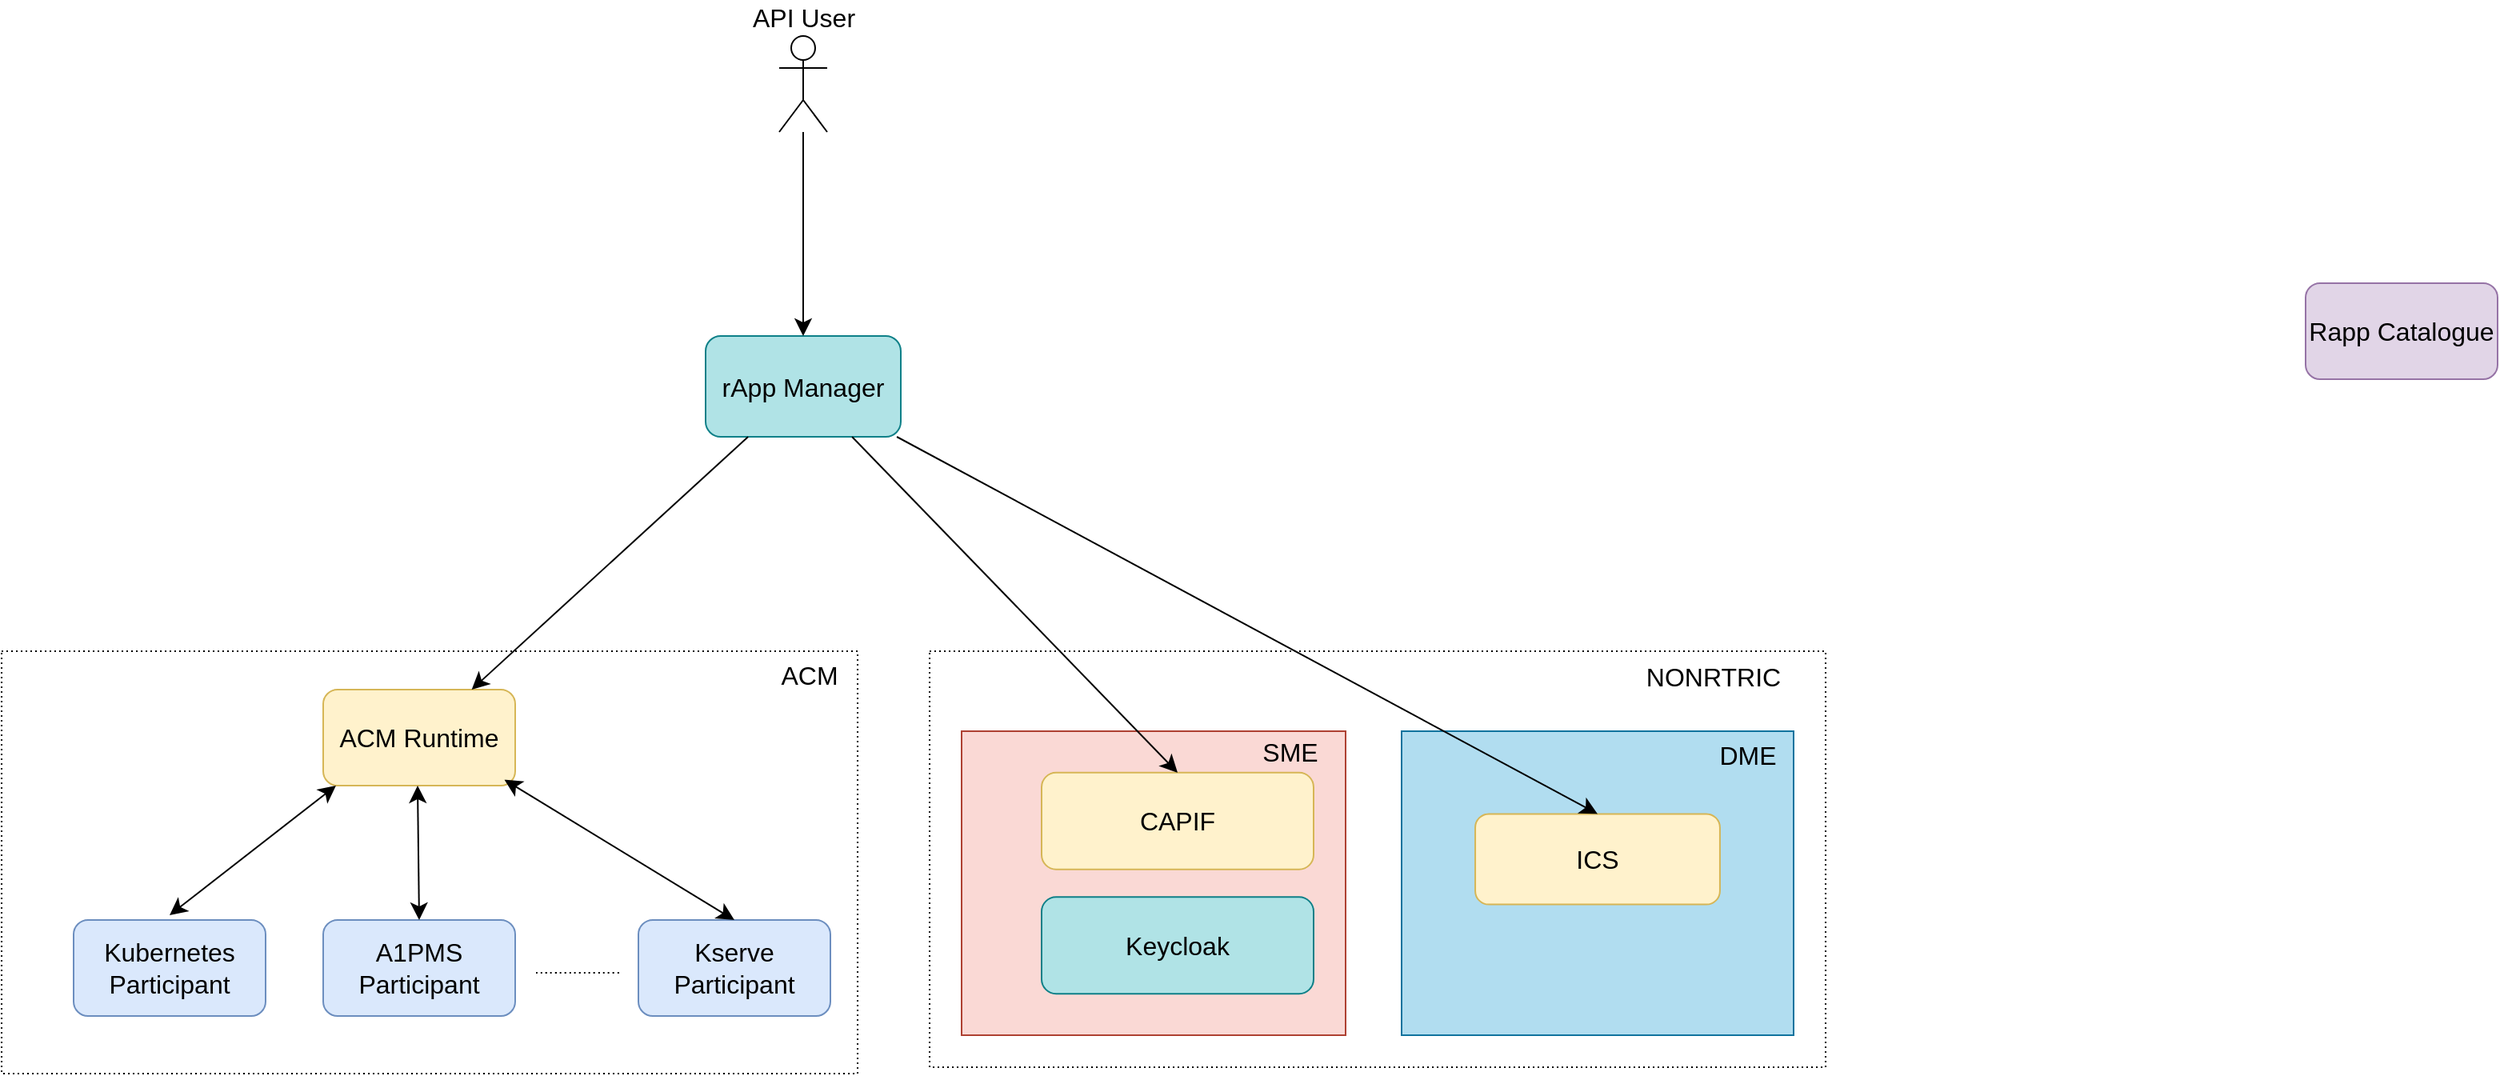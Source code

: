 <mxfile version="20.5.3" type="embed" pages="5"><diagram name="Architecture" id="17ScgUcGnw9kMPdYQ0jm"><mxGraphModel dx="1069" dy="1053" grid="1" gridSize="10" guides="1" tooltips="1" connect="1" arrows="1" fold="1" page="0" pageScale="1" pageWidth="827" pageHeight="1169" background="none" math="0" shadow="0"><root><mxCell id="0"/><mxCell id="1" parent="0"/><mxCell id="cXwkYd20uXq4Kvx39tCG-18" value="" style="rounded=0;whiteSpace=wrap;html=1;fontSize=16;dashed=1;dashPattern=1 2;" parent="1" vertex="1"><mxGeometry x="200" y="100" width="560" height="260" as="geometry"/></mxCell><mxCell id="IMkn7QF7C7UZfDmJMlh3-2" value="rApp Manager" style="rounded=1;whiteSpace=wrap;html=1;fontSize=16;fillColor=#b0e3e6;strokeColor=#0e8088;" parent="1" vertex="1"><mxGeometry x="60" y="-97" width="122" height="63" as="geometry"/></mxCell><mxCell id="KdB-_tFk0e3cPOdDlfYL-5" style="edgeStyle=none;curved=1;rounded=0;orthogonalLoop=1;jettySize=auto;html=1;entryX=0.5;entryY=0;entryDx=0;entryDy=0;fontSize=12;startSize=8;endSize=8;" parent="1" source="IMkn7QF7C7UZfDmJMlh3-6" target="IMkn7QF7C7UZfDmJMlh3-2" edge="1"><mxGeometry relative="1" as="geometry"/></mxCell><mxCell id="IMkn7QF7C7UZfDmJMlh3-6" value="API User" style="shape=umlActor;verticalLabelPosition=top;verticalAlign=bottom;html=1;outlineConnect=0;fontSize=16;labelPosition=center;align=center;" parent="1" vertex="1"><mxGeometry x="106" y="-284.5" width="30" height="60" as="geometry"/></mxCell><mxCell id="HdeRTKC2PSPPZ0eF_beT-1" value="Rapp Catalogue" style="rounded=1;whiteSpace=wrap;html=1;fontSize=16;fillColor=#e1d5e7;strokeColor=#9673a6;" parent="1" vertex="1"><mxGeometry x="1060" y="-130" width="120" height="60" as="geometry"/></mxCell><mxCell id="cXwkYd20uXq4Kvx39tCG-6" value="" style="group" parent="1" vertex="1" connectable="0"><mxGeometry x="-380" y="100" width="535" height="264" as="geometry"/></mxCell><mxCell id="IMkn7QF7C7UZfDmJMlh3-10" value="" style="rounded=0;whiteSpace=wrap;html=1;fontSize=16;shadow=0;glass=0;dashed=1;dashPattern=1 2;" parent="cXwkYd20uXq4Kvx39tCG-6" vertex="1"><mxGeometry width="535" height="264" as="geometry"/></mxCell><mxCell id="IMkn7QF7C7UZfDmJMlh3-1" value="ACM Runtime" style="rounded=1;whiteSpace=wrap;html=1;fontSize=16;fillColor=#fff2cc;strokeColor=#d6b656;" parent="cXwkYd20uXq4Kvx39tCG-6" vertex="1"><mxGeometry x="201" y="24" width="120" height="60" as="geometry"/></mxCell><mxCell id="IMkn7QF7C7UZfDmJMlh3-3" value="Kubernetes Participant" style="rounded=1;whiteSpace=wrap;html=1;fontSize=16;fillColor=#dae8fc;strokeColor=#6c8ebf;" parent="cXwkYd20uXq4Kvx39tCG-6" vertex="1"><mxGeometry x="45" y="168" width="120" height="60" as="geometry"/></mxCell><mxCell id="IMkn7QF7C7UZfDmJMlh3-4" value="A1PMS Participant" style="rounded=1;whiteSpace=wrap;html=1;fontSize=16;fillColor=#dae8fc;strokeColor=#6c8ebf;" parent="cXwkYd20uXq4Kvx39tCG-6" vertex="1"><mxGeometry x="201" y="168" width="120" height="60" as="geometry"/></mxCell><mxCell id="IMkn7QF7C7UZfDmJMlh3-5" value="Kserve Participant" style="rounded=1;whiteSpace=wrap;html=1;fontSize=16;fillColor=#dae8fc;strokeColor=#6c8ebf;" parent="cXwkYd20uXq4Kvx39tCG-6" vertex="1"><mxGeometry x="398" y="168" width="120" height="60" as="geometry"/></mxCell><mxCell id="IMkn7QF7C7UZfDmJMlh3-7" value="" style="endArrow=classic;startArrow=classic;html=1;rounded=0;fontSize=12;startSize=8;endSize=8;curved=1;" parent="cXwkYd20uXq4Kvx39tCG-6" edge="1"><mxGeometry width="50" height="50" relative="1" as="geometry"><mxPoint x="209" y="84" as="sourcePoint"/><mxPoint x="105" y="165" as="targetPoint"/></mxGeometry></mxCell><mxCell id="IMkn7QF7C7UZfDmJMlh3-8" value="" style="endArrow=classic;startArrow=classic;html=1;rounded=0;fontSize=12;startSize=8;endSize=8;curved=1;entryX=0.5;entryY=0;entryDx=0;entryDy=0;" parent="cXwkYd20uXq4Kvx39tCG-6" target="IMkn7QF7C7UZfDmJMlh3-4" edge="1"><mxGeometry width="50" height="50" relative="1" as="geometry"><mxPoint x="260" y="84" as="sourcePoint"/><mxPoint x="156" y="165" as="targetPoint"/></mxGeometry></mxCell><mxCell id="IMkn7QF7C7UZfDmJMlh3-9" value="" style="endArrow=classic;startArrow=classic;html=1;rounded=0;fontSize=12;startSize=8;endSize=8;curved=1;entryX=0.944;entryY=0.939;entryDx=0;entryDy=0;entryPerimeter=0;exitX=0.5;exitY=0;exitDx=0;exitDy=0;" parent="cXwkYd20uXq4Kvx39tCG-6" source="IMkn7QF7C7UZfDmJMlh3-5" target="IMkn7QF7C7UZfDmJMlh3-1" edge="1"><mxGeometry width="50" height="50" relative="1" as="geometry"><mxPoint x="628" y="46" as="sourcePoint"/><mxPoint x="524" y="127" as="targetPoint"/></mxGeometry></mxCell><mxCell id="IMkn7QF7C7UZfDmJMlh3-11" value="ACM" style="text;html=1;strokeColor=none;fillColor=none;align=center;verticalAlign=middle;whiteSpace=wrap;rounded=0;fontSize=16;" parent="cXwkYd20uXq4Kvx39tCG-6" vertex="1"><mxGeometry x="475" width="60" height="30" as="geometry"/></mxCell><mxCell id="IMkn7QF7C7UZfDmJMlh3-13" value="" style="endArrow=none;dashed=1;html=1;rounded=0;fontSize=12;startSize=8;endSize=8;curved=1;dashPattern=1 2;" parent="cXwkYd20uXq4Kvx39tCG-6" edge="1"><mxGeometry width="50" height="50" relative="1" as="geometry"><mxPoint x="334" y="201" as="sourcePoint"/><mxPoint x="386" y="201" as="targetPoint"/></mxGeometry></mxCell><mxCell id="IMkn7QF7C7UZfDmJMlh3-17" style="edgeStyle=none;curved=1;rounded=0;orthogonalLoop=1;jettySize=auto;html=1;fontSize=12;startSize=8;endSize=8;" parent="1" source="IMkn7QF7C7UZfDmJMlh3-2" target="IMkn7QF7C7UZfDmJMlh3-1" edge="1"><mxGeometry relative="1" as="geometry"/></mxCell><mxCell id="cXwkYd20uXq4Kvx39tCG-10" value="NONRTRIC" style="text;html=1;strokeColor=none;fillColor=none;align=center;verticalAlign=middle;whiteSpace=wrap;rounded=0;fontSize=16;" parent="1" vertex="1"><mxGeometry x="660" y="110" width="60" height="12.188" as="geometry"/></mxCell><mxCell id="cXwkYd20uXq4Kvx39tCG-20" value="" style="group;fillColor=#fff2cc;strokeColor=#d6b656;" parent="1" vertex="1" connectable="0"><mxGeometry x="500" y="150" width="240" height="190" as="geometry"/></mxCell><mxCell id="cXwkYd20uXq4Kvx39tCG-2" value="" style="rounded=0;whiteSpace=wrap;html=1;fontSize=16;shadow=0;glass=0;fillColor=#b1ddf0;strokeColor=#10739e;" parent="cXwkYd20uXq4Kvx39tCG-20" vertex="1"><mxGeometry x="-5" width="245" height="190" as="geometry"/></mxCell><mxCell id="cXwkYd20uXq4Kvx39tCG-4" value="ICS" style="rounded=1;whiteSpace=wrap;html=1;fontSize=16;fillColor=#fff2cc;strokeColor=#d6b656;" parent="cXwkYd20uXq4Kvx39tCG-20" vertex="1"><mxGeometry x="41.03" y="51.7" width="152.93" height="56.61" as="geometry"/></mxCell><mxCell id="cXwkYd20uXq4Kvx39tCG-5" style="edgeStyle=none;curved=1;rounded=0;orthogonalLoop=1;jettySize=auto;html=1;exitX=0.5;exitY=1;exitDx=0;exitDy=0;fontSize=12;startSize=8;endSize=8;" parent="cXwkYd20uXq4Kvx39tCG-20" source="cXwkYd20uXq4Kvx39tCG-2" target="cXwkYd20uXq4Kvx39tCG-2" edge="1"><mxGeometry relative="1" as="geometry"/></mxCell><mxCell id="IMkn7QF7C7UZfDmJMlh3-26" value="DME" style="text;html=1;strokeColor=none;fillColor=none;align=center;verticalAlign=middle;whiteSpace=wrap;rounded=0;fontSize=16;" parent="cXwkYd20uXq4Kvx39tCG-20" vertex="1"><mxGeometry x="189.996" y="10.0" width="42.934" height="10.174" as="geometry"/></mxCell><mxCell id="cXwkYd20uXq4Kvx39tCG-8" style="edgeStyle=none;curved=1;rounded=0;orthogonalLoop=1;jettySize=auto;html=1;entryX=0.5;entryY=0;entryDx=0;entryDy=0;fontSize=12;startSize=8;endSize=8;" parent="1" source="IMkn7QF7C7UZfDmJMlh3-2" target="cXwkYd20uXq4Kvx39tCG-4" edge="1"><mxGeometry relative="1" as="geometry"/></mxCell><mxCell id="KdB-_tFk0e3cPOdDlfYL-3" value="" style="rounded=0;whiteSpace=wrap;html=1;fontSize=16;shadow=0;glass=0;fillColor=#fad9d5;strokeColor=#ae4132;container=0;" parent="1" vertex="1"><mxGeometry x="220" y="150" width="240" height="190" as="geometry"/></mxCell><mxCell id="IMkn7QF7C7UZfDmJMlh3-22" value="CAPIF" style="rounded=1;whiteSpace=wrap;html=1;fontSize=16;fillColor=#fff2cc;strokeColor=#d6b656;" parent="1" vertex="1"><mxGeometry x="270" y="175.909" width="170" height="60.455" as="geometry"/></mxCell><mxCell id="IMkn7QF7C7UZfDmJMlh3-25" value="SME" style="text;html=1;strokeColor=none;fillColor=none;align=center;verticalAlign=middle;whiteSpace=wrap;rounded=0;fontSize=16;" parent="1" vertex="1"><mxGeometry x="402.464" y="158.023" width="47.143" height="9.774" as="geometry"/></mxCell><mxCell id="cXwkYd20uXq4Kvx39tCG-22" value="Keycloak" style="rounded=1;whiteSpace=wrap;html=1;fontSize=16;fillColor=#b0e3e6;strokeColor=#0e8088;" parent="1" vertex="1"><mxGeometry x="270" y="253.636" width="170" height="60.455" as="geometry"/></mxCell><mxCell id="cXwkYd20uXq4Kvx39tCG-7" value="" style="edgeStyle=none;curved=1;rounded=0;orthogonalLoop=1;jettySize=auto;html=1;entryX=0.5;entryY=0;entryDx=0;entryDy=0;fontSize=12;startSize=8;endSize=8;" parent="1" source="IMkn7QF7C7UZfDmJMlh3-2" target="IMkn7QF7C7UZfDmJMlh3-22" edge="1"><mxGeometry relative="1" as="geometry"/></mxCell></root></mxGraphModel></diagram><diagram id="5WbYrmaVoOUk7OSHm8GO" name="rApp-States">&#xa;    <mxGraphModel dx="1034" dy="486" grid="0" gridSize="10" guides="1" tooltips="1" connect="1" arrows="1" fold="1" page="0" pageScale="1" pageWidth="827" pageHeight="1169" math="0" shadow="0">&#xa;      <root>&#xa;        <mxCell id="0"/>&#xa;        <mxCell id="1" parent="0"/>&#xa;        <mxCell id="OlEAaxTOH4qE6BNT9p8g-16" style="edgeStyle=none;curved=1;rounded=0;orthogonalLoop=1;jettySize=auto;html=1;fontSize=12;startSize=8;endSize=8;" parent="1" source="kaBHNdDOut0HFUkxyrMo-2" target="OlEAaxTOH4qE6BNT9p8g-2" edge="1">&#xa;          <mxGeometry relative="1" as="geometry"/>&#xa;        </mxCell>&#xa;        <mxCell id="kaBHNdDOut0HFUkxyrMo-2" value="PRIMING" style="rounded=1;whiteSpace=wrap;html=1;fontSize=16;fillColor=#fff2cc;strokeColor=#d6b656;" parent="1" vertex="1">&#xa;          <mxGeometry x="734" y="763" width="120" height="60" as="geometry"/>&#xa;        </mxCell>&#xa;        <mxCell id="SM-95HUsG2i_VOHMoe33-1" style="edgeStyle=none;curved=1;rounded=0;orthogonalLoop=1;jettySize=auto;html=1;entryX=1;entryY=0.5;entryDx=0;entryDy=0;fontSize=12;startSize=8;endSize=8;" parent="1" source="kaBHNdDOut0HFUkxyrMo-3" target="OlEAaxTOH4qE6BNT9p8g-1" edge="1">&#xa;          <mxGeometry relative="1" as="geometry">&#xa;            <Array as="points">&#xa;              <mxPoint x="1153" y="850"/>&#xa;            </Array>&#xa;          </mxGeometry>&#xa;        </mxCell>&#xa;        <mxCell id="kaBHNdDOut0HFUkxyrMo-3" value="DEPRIMING" style="rounded=1;whiteSpace=wrap;html=1;fontSize=16;fillColor=#fff2cc;strokeColor=#d6b656;" parent="1" vertex="1">&#xa;          <mxGeometry x="734" y="985" width="120" height="60" as="geometry"/>&#xa;        </mxCell>&#xa;        <mxCell id="OlEAaxTOH4qE6BNT9p8g-15" style="edgeStyle=none;curved=1;rounded=0;orthogonalLoop=1;jettySize=auto;html=1;fontSize=12;startSize=8;endSize=8;" parent="1" source="OlEAaxTOH4qE6BNT9p8g-1" target="kaBHNdDOut0HFUkxyrMo-2" edge="1">&#xa;          <mxGeometry relative="1" as="geometry"/>&#xa;        </mxCell>&#xa;        <mxCell id="OlEAaxTOH4qE6BNT9p8g-1" value="COMMISSIONED" style="rounded=1;whiteSpace=wrap;html=1;fontSize=16;fillColor=#60a917;strokeColor=#2D7600;fontColor=#ffffff;" parent="1" vertex="1">&#xa;          <mxGeometry x="726" y="659" width="136" height="60" as="geometry"/>&#xa;        </mxCell>&#xa;        <mxCell id="OlEAaxTOH4qE6BNT9p8g-17" style="edgeStyle=none;curved=1;rounded=0;orthogonalLoop=1;jettySize=auto;html=1;entryX=0.5;entryY=0;entryDx=0;entryDy=0;fontSize=12;startSize=8;endSize=8;" parent="1" source="OlEAaxTOH4qE6BNT9p8g-2" target="kaBHNdDOut0HFUkxyrMo-3" edge="1">&#xa;          <mxGeometry relative="1" as="geometry"/>&#xa;        </mxCell>&#xa;        <mxCell id="OlEAaxTOH4qE6BNT9p8g-2" value="PRIMED" style="rounded=1;whiteSpace=wrap;html=1;fontSize=16;fillColor=#60a917;strokeColor=#2D7600;fontColor=#ffffff;" parent="1" vertex="1">&#xa;          <mxGeometry x="734" y="874" width="120" height="60" as="geometry"/>&#xa;        </mxCell>&#xa;      </root>&#xa;    </mxGraphModel>&#xa;  </diagram><diagram name="rApp Instance States" id="4tHQkv6kBpBhb85iWkPI">&#xa;    <mxGraphModel dx="1034" dy="486" grid="0" gridSize="10" guides="1" tooltips="1" connect="1" arrows="1" fold="1" page="0" pageScale="1" pageWidth="827" pageHeight="1169" math="0" shadow="0">&#xa;      <root>&#xa;        <mxCell id="TQWpiqcAljcXlIxfPDRo-0"/>&#xa;        <mxCell id="TQWpiqcAljcXlIxfPDRo-1" parent="TQWpiqcAljcXlIxfPDRo-0"/>&#xa;        <mxCell id="TQWpiqcAljcXlIxfPDRo-4" style="edgeStyle=none;curved=1;rounded=0;orthogonalLoop=1;jettySize=auto;html=1;fontSize=12;startSize=8;endSize=8;" parent="TQWpiqcAljcXlIxfPDRo-1" source="TQWpiqcAljcXlIxfPDRo-5" target="TQWpiqcAljcXlIxfPDRo-12" edge="1">&#xa;          <mxGeometry relative="1" as="geometry"/>&#xa;        </mxCell>&#xa;        <mxCell id="TQWpiqcAljcXlIxfPDRo-5" value="DEPLOYED" style="rounded=1;whiteSpace=wrap;html=1;fontSize=16;fillColor=#60a917;strokeColor=#2D7600;fontColor=#ffffff;" parent="TQWpiqcAljcXlIxfPDRo-1" vertex="1">&#xa;          <mxGeometry x="734" y="763" width="120" height="60" as="geometry"/>&#xa;        </mxCell>&#xa;        <mxCell id="htJC7knH3mB6ENcDUvvf-0" style="edgeStyle=none;curved=1;rounded=0;orthogonalLoop=1;jettySize=auto;html=1;entryX=0.997;entryY=0.62;entryDx=0;entryDy=0;entryPerimeter=0;fontSize=12;startSize=8;endSize=8;" parent="TQWpiqcAljcXlIxfPDRo-1" source="TQWpiqcAljcXlIxfPDRo-6" target="TQWpiqcAljcXlIxfPDRo-9" edge="1">&#xa;          <mxGeometry relative="1" as="geometry">&#xa;            <Array as="points">&#xa;              <mxPoint x="1100" y="810"/>&#xa;            </Array>&#xa;          </mxGeometry>&#xa;        </mxCell>&#xa;        <mxCell id="TQWpiqcAljcXlIxfPDRo-6" value="UNDEPLOYED" style="rounded=1;whiteSpace=wrap;html=1;fontSize=16;fillColor=#60a917;strokeColor=#2D7600;fontColor=#ffffff;" parent="TQWpiqcAljcXlIxfPDRo-1" vertex="1">&#xa;          <mxGeometry x="734" y="985" width="120" height="60" as="geometry"/>&#xa;        </mxCell>&#xa;        <mxCell id="TQWpiqcAljcXlIxfPDRo-7" style="edgeStyle=none;curved=1;rounded=0;orthogonalLoop=1;jettySize=auto;html=1;fontSize=12;startSize=8;endSize=8;" parent="TQWpiqcAljcXlIxfPDRo-1" source="TQWpiqcAljcXlIxfPDRo-9" target="TQWpiqcAljcXlIxfPDRo-5" edge="1">&#xa;          <mxGeometry relative="1" as="geometry"/>&#xa;        </mxCell>&#xa;        <mxCell id="TQWpiqcAljcXlIxfPDRo-9" value="DEPLOYING" style="rounded=1;whiteSpace=wrap;html=1;fontSize=16;fillColor=#fff2cc;strokeColor=#d6b656;" parent="TQWpiqcAljcXlIxfPDRo-1" vertex="1">&#xa;          <mxGeometry x="734" y="662" width="120" height="60" as="geometry"/>&#xa;        </mxCell>&#xa;        <mxCell id="TQWpiqcAljcXlIxfPDRo-10" style="edgeStyle=none;curved=1;rounded=0;orthogonalLoop=1;jettySize=auto;html=1;entryX=0.5;entryY=0;entryDx=0;entryDy=0;fontSize=12;startSize=8;endSize=8;" parent="TQWpiqcAljcXlIxfPDRo-1" source="TQWpiqcAljcXlIxfPDRo-12" target="TQWpiqcAljcXlIxfPDRo-6" edge="1">&#xa;          <mxGeometry relative="1" as="geometry"/>&#xa;        </mxCell>&#xa;        <mxCell id="TQWpiqcAljcXlIxfPDRo-12" value="UNDEPLOYING" style="rounded=1;whiteSpace=wrap;html=1;fontSize=16;fillColor=#fff2cc;strokeColor=#d6b656;" parent="TQWpiqcAljcXlIxfPDRo-1" vertex="1">&#xa;          <mxGeometry x="734" y="874" width="120" height="60" as="geometry"/>&#xa;        </mxCell>&#xa;      </root>&#xa;    </mxGraphModel>&#xa;  </diagram><diagram name="rApp Instance Events" id="e8AQIz6e7eoNnJf5ZOEh">&#xa;    <mxGraphModel dx="1287" dy="642" grid="0" gridSize="10" guides="1" tooltips="1" connect="1" arrows="1" fold="1" page="0" pageScale="1" pageWidth="827" pageHeight="1169" math="0" shadow="0">&#xa;      <root>&#xa;        <mxCell id="EyTT8lpdAKgMZ4VjWMC6-0"/>&#xa;        <mxCell id="EyTT8lpdAKgMZ4VjWMC6-1" parent="EyTT8lpdAKgMZ4VjWMC6-0"/>&#xa;        <mxCell id="EyTT8lpdAKgMZ4VjWMC6-2" style="edgeStyle=none;curved=1;rounded=0;orthogonalLoop=1;jettySize=auto;html=1;fontSize=12;startSize=8;endSize=8;entryX=0.5;entryY=0;entryDx=0;entryDy=0;" parent="EyTT8lpdAKgMZ4VjWMC6-1" source="EyTT8lpdAKgMZ4VjWMC6-3" target="EyTT8lpdAKgMZ4VjWMC6-8" edge="1">&#xa;          <mxGeometry relative="1" as="geometry">&#xa;            <mxPoint x="796" y="643" as="targetPoint"/>&#xa;          </mxGeometry>&#xa;        </mxCell>&#xa;        <mxCell id="EyTT8lpdAKgMZ4VjWMC6-3" value="UNDEPLOYED" style="rounded=1;whiteSpace=wrap;html=1;fontSize=16;fillColor=#60a917;strokeColor=#2D7600;fontColor=#ffffff;" parent="EyTT8lpdAKgMZ4VjWMC6-1" vertex="1">&#xa;          <mxGeometry x="733" y="530" width="120" height="60" as="geometry"/>&#xa;        </mxCell>&#xa;        <mxCell id="EyTT8lpdAKgMZ4VjWMC6-4" style="edgeStyle=none;curved=1;rounded=0;orthogonalLoop=1;jettySize=auto;html=1;fontSize=12;startSize=8;endSize=8;" parent="EyTT8lpdAKgMZ4VjWMC6-1" source="EyTT8lpdAKgMZ4VjWMC6-5" target="EyTT8lpdAKgMZ4VjWMC6-10" edge="1">&#xa;          <mxGeometry relative="1" as="geometry"/>&#xa;        </mxCell>&#xa;        <mxCell id="EyTT8lpdAKgMZ4VjWMC6-5" value="DEPLOYED" style="rounded=1;whiteSpace=wrap;html=1;fontSize=16;fillColor=#60a917;fontColor=#ffffff;strokeColor=#2D7600;" parent="EyTT8lpdAKgMZ4VjWMC6-1" vertex="1">&#xa;          <mxGeometry x="734" y="931" width="120" height="60" as="geometry"/>&#xa;        </mxCell>&#xa;        <mxCell id="h__vrVu5-qu6cgSce-rx-6" style="edgeStyle=none;curved=1;rounded=0;orthogonalLoop=1;jettySize=auto;html=1;entryX=-0.087;entryY=0.478;entryDx=0;entryDy=0;entryPerimeter=0;fontSize=12;startSize=8;endSize=8;" parent="EyTT8lpdAKgMZ4VjWMC6-1" source="EyTT8lpdAKgMZ4VjWMC6-8" target="EyTT8lpdAKgMZ4VjWMC6-3" edge="1">&#xa;          <mxGeometry relative="1" as="geometry">&#xa;            <Array as="points">&#xa;              <mxPoint x="496" y="649"/>&#xa;            </Array>&#xa;          </mxGeometry>&#xa;        </mxCell>&#xa;        <mxCell id="SABqlHIYieWgqcJjw3hA-13" style="edgeStyle=none;curved=1;rounded=0;orthogonalLoop=1;jettySize=auto;html=1;fontSize=12;startSize=8;endSize=8;" edge="1" parent="EyTT8lpdAKgMZ4VjWMC6-1" source="EyTT8lpdAKgMZ4VjWMC6-8">&#xa;          <mxGeometry relative="1" as="geometry">&#xa;            <mxPoint x="680" y="863" as="targetPoint"/>&#xa;          </mxGeometry>&#xa;        </mxCell>&#xa;        <mxCell id="SABqlHIYieWgqcJjw3hA-14" style="edgeStyle=none;curved=1;rounded=0;orthogonalLoop=1;jettySize=auto;html=1;fontSize=12;startSize=8;endSize=8;" edge="1" parent="EyTT8lpdAKgMZ4VjWMC6-1" source="EyTT8lpdAKgMZ4VjWMC6-8">&#xa;          <mxGeometry relative="1" as="geometry">&#xa;            <mxPoint x="906" y="864" as="targetPoint"/>&#xa;          </mxGeometry>&#xa;        </mxCell>&#xa;        <mxCell id="SABqlHIYieWgqcJjw3hA-15" style="edgeStyle=none;curved=1;rounded=0;orthogonalLoop=1;jettySize=auto;html=1;fontSize=12;startSize=8;endSize=8;" edge="1" parent="EyTT8lpdAKgMZ4VjWMC6-1" source="EyTT8lpdAKgMZ4VjWMC6-8">&#xa;          <mxGeometry relative="1" as="geometry">&#xa;            <mxPoint x="794" y="866" as="targetPoint"/>&#xa;          </mxGeometry>&#xa;        </mxCell>&#xa;        <mxCell id="EyTT8lpdAKgMZ4VjWMC6-8" value="DEPLOYING" style="rounded=1;whiteSpace=wrap;html=1;fontSize=16;fillColor=#fff2cc;strokeColor=#d6b656;" parent="EyTT8lpdAKgMZ4VjWMC6-1" vertex="1">&#xa;          <mxGeometry x="734" y="662" width="120" height="60" as="geometry"/>&#xa;        </mxCell>&#xa;        <mxCell id="h__vrVu5-qu6cgSce-rx-4" style="edgeStyle=none;curved=1;rounded=0;orthogonalLoop=1;jettySize=auto;html=1;entryX=0;entryY=0.5;entryDx=0;entryDy=0;fontSize=12;startSize=8;endSize=8;" parent="EyTT8lpdAKgMZ4VjWMC6-1" source="EyTT8lpdAKgMZ4VjWMC6-10" target="EyTT8lpdAKgMZ4VjWMC6-5" edge="1">&#xa;          <mxGeometry relative="1" as="geometry">&#xa;            <Array as="points">&#xa;              <mxPoint x="531" y="1041"/>&#xa;            </Array>&#xa;          </mxGeometry>&#xa;        </mxCell>&#xa;        <mxCell id="SABqlHIYieWgqcJjw3hA-8" style="edgeStyle=none;curved=1;rounded=0;orthogonalLoop=1;jettySize=auto;html=1;fontSize=12;startSize=8;endSize=8;" edge="1" parent="EyTT8lpdAKgMZ4VjWMC6-1" source="EyTT8lpdAKgMZ4VjWMC6-10">&#xa;          <mxGeometry relative="1" as="geometry">&#xa;            <mxPoint x="675" y="1280" as="targetPoint"/>&#xa;          </mxGeometry>&#xa;        </mxCell>&#xa;        <mxCell id="SABqlHIYieWgqcJjw3hA-9" style="edgeStyle=none;curved=1;rounded=0;orthogonalLoop=1;jettySize=auto;html=1;fontSize=12;startSize=8;endSize=8;" edge="1" parent="EyTT8lpdAKgMZ4VjWMC6-1" source="EyTT8lpdAKgMZ4VjWMC6-10">&#xa;          <mxGeometry relative="1" as="geometry">&#xa;            <mxPoint x="908" y="1282" as="targetPoint"/>&#xa;          </mxGeometry>&#xa;        </mxCell>&#xa;        <mxCell id="SABqlHIYieWgqcJjw3hA-10" style="edgeStyle=none;curved=1;rounded=0;orthogonalLoop=1;jettySize=auto;html=1;fontSize=12;startSize=8;endSize=8;" edge="1" parent="EyTT8lpdAKgMZ4VjWMC6-1" source="EyTT8lpdAKgMZ4VjWMC6-10">&#xa;          <mxGeometry relative="1" as="geometry">&#xa;            <mxPoint x="794" y="1282" as="targetPoint"/>&#xa;          </mxGeometry>&#xa;        </mxCell>&#xa;        <mxCell id="EyTT8lpdAKgMZ4VjWMC6-10" value="UNDEPLOYING" style="rounded=1;whiteSpace=wrap;html=1;fontSize=16;fillColor=#fff2cc;strokeColor=#d6b656;" parent="EyTT8lpdAKgMZ4VjWMC6-1" vertex="1">&#xa;          <mxGeometry x="734" y="1067" width="120" height="60" as="geometry"/>&#xa;        </mxCell>&#xa;        <mxCell id="EyTT8lpdAKgMZ4VjWMC6-12" value="&lt;div style=&quot;background-color: rgb(255, 255, 255); font-size: 17px;&quot;&gt;&lt;span style=&quot;font-size: 17px;&quot;&gt;DEPLOYING&lt;/span&gt;&lt;/div&gt;" style="text;whiteSpace=wrap;html=1;fontSize=17;fontStyle=1;fontFamily=Times New Roman;align=center;horizontal=1;fontColor=#CC00CC;" parent="EyTT8lpdAKgMZ4VjWMC6-1" vertex="1">&#xa;          <mxGeometry x="740" y="600" width="99" height="38" as="geometry"/>&#xa;        </mxCell>&#xa;        <mxCell id="EyTT8lpdAKgMZ4VjWMC6-16" value="&lt;div style=&quot;background-color: rgb(255, 255, 255); font-size: 17px;&quot;&gt;&lt;span style=&quot;font-size: 17px;&quot;&gt;SMEDEPLOYED&lt;/span&gt;&lt;/div&gt;" style="text;whiteSpace=wrap;html=1;fontSize=17;fontStyle=1;fontFamily=Times New Roman;align=center;horizontal=1;fontColor=#CC00CC;" parent="EyTT8lpdAKgMZ4VjWMC6-1" vertex="1">&#xa;          <mxGeometry x="751" y="805" width="99" height="38" as="geometry"/>&#xa;        </mxCell>&#xa;        <mxCell id="EyTT8lpdAKgMZ4VjWMC6-17" value="&lt;div style=&quot;background-color: rgb(255, 255, 255); font-size: 17px;&quot;&gt;&lt;span style=&quot;font-size: 17px;&quot;&gt;ACMDEPLOYED&lt;/span&gt;&lt;/div&gt;" style="text;whiteSpace=wrap;html=1;fontSize=17;fontStyle=1;fontFamily=Times New Roman;align=center;horizontal=1;fontColor=#CC00CC;" parent="EyTT8lpdAKgMZ4VjWMC6-1" vertex="1">&#xa;          <mxGeometry x="667" y="767" width="99" height="38" as="geometry"/>&#xa;        </mxCell>&#xa;        <mxCell id="EyTT8lpdAKgMZ4VjWMC6-19" value="&lt;div style=&quot;background-color: rgb(255, 255, 255); font-size: 17px;&quot;&gt;&lt;span style=&quot;font-size: 17px;&quot;&gt;ACMUNDEPLOYFAILED&lt;/span&gt;&lt;/div&gt;" style="text;whiteSpace=wrap;html=1;fontSize=17;fontStyle=1;fontFamily=Times New Roman;align=center;horizontal=1;fontColor=#CC00CC;" parent="EyTT8lpdAKgMZ4VjWMC6-1" vertex="1">&#xa;          <mxGeometry x="458" y="982" width="99" height="38" as="geometry"/>&#xa;        </mxCell>&#xa;        <mxCell id="EyTT8lpdAKgMZ4VjWMC6-20" value="&lt;div style=&quot;background-color: rgb(255, 255, 255); font-size: 17px;&quot;&gt;&lt;span style=&quot;font-size: 17px;&quot;&gt;ACMDEPLOYFAILED&lt;/span&gt;&lt;/div&gt;" style="text;whiteSpace=wrap;html=1;fontSize=17;fontStyle=1;fontFamily=Times New Roman;align=center;horizontal=1;fontColor=#CC00CC;" parent="EyTT8lpdAKgMZ4VjWMC6-1" vertex="1">&#xa;          <mxGeometry x="458" y="581" width="99" height="38" as="geometry"/>&#xa;        </mxCell>&#xa;        <mxCell id="EyTT8lpdAKgMZ4VjWMC6-21" value="&lt;div style=&quot;background-color: rgb(255, 255, 255); font-size: 17px;&quot;&gt;&lt;span style=&quot;font-size: 17px;&quot;&gt;UNDEPLOYING&lt;/span&gt;&lt;/div&gt;" style="text;whiteSpace=wrap;html=1;fontSize=17;fontStyle=1;fontFamily=Times New Roman;align=center;horizontal=1;fontColor=#CC00CC;" parent="EyTT8lpdAKgMZ4VjWMC6-1" vertex="1">&#xa;          <mxGeometry x="751" y="1007" width="99" height="38" as="geometry"/>&#xa;        </mxCell>&#xa;        <mxCell id="EyTT8lpdAKgMZ4VjWMC6-25" value="&lt;div style=&quot;background-color: rgb(255, 255, 255); font-size: 17px;&quot;&gt;&lt;span style=&quot;font-size: 17px;&quot;&gt;SMEUNDEPLOYED&lt;/span&gt;&lt;/div&gt;" style="text;whiteSpace=wrap;html=1;fontSize=17;fontStyle=1;fontFamily=Times New Roman;align=center;horizontal=1;fontColor=#CC00CC;" parent="EyTT8lpdAKgMZ4VjWMC6-1" vertex="1">&#xa;          <mxGeometry x="748" y="1223" width="99" height="38" as="geometry"/>&#xa;        </mxCell>&#xa;        <mxCell id="EyTT8lpdAKgMZ4VjWMC6-26" value="&lt;div style=&quot;background-color: rgb(255, 255, 255); font-size: 17px;&quot;&gt;&lt;span style=&quot;font-size: 17px;&quot;&gt;ACMUNDEPLOYED&lt;/span&gt;&lt;/div&gt;" style="text;whiteSpace=wrap;html=1;fontSize=17;fontStyle=1;fontFamily=Times New Roman;align=center;horizontal=1;fontColor=#CC00CC;" parent="EyTT8lpdAKgMZ4VjWMC6-1" vertex="1">&#xa;          <mxGeometry x="656" y="1179" width="99" height="38" as="geometry"/>&#xa;        </mxCell>&#xa;        <mxCell id="EyTT8lpdAKgMZ4VjWMC6-28" value="&lt;span style=&quot;color: rgb(204, 0, 204); font-family: &amp;quot;Times New Roman&amp;quot;; font-size: 17px; font-style: normal; font-variant-ligatures: normal; font-variant-caps: normal; font-weight: 700; letter-spacing: normal; orphans: 2; text-align: center; text-indent: 0px; text-transform: none; widows: 2; word-spacing: 0px; -webkit-text-stroke-width: 0px; background-color: rgb(255, 255, 255); text-decoration-thickness: initial; text-decoration-style: initial; text-decoration-color: initial; float: none; display: inline !important;&quot;&gt;SMEDEPLOYFAILED&lt;/span&gt;" style="text;whiteSpace=wrap;html=1;fontSize=16;" parent="EyTT8lpdAKgMZ4VjWMC6-1" vertex="1">&#xa;          <mxGeometry x="418.999" y="612.003" width="199" height="42" as="geometry"/>&#xa;        </mxCell>&#xa;        <mxCell id="EyTT8lpdAKgMZ4VjWMC6-29" value="&lt;span style=&quot;color: rgb(204, 0, 204); font-family: &amp;quot;Times New Roman&amp;quot;; font-size: 17px; font-style: normal; font-variant-ligatures: normal; font-variant-caps: normal; font-weight: 700; letter-spacing: normal; orphans: 2; text-align: center; text-indent: 0px; text-transform: none; widows: 2; word-spacing: 0px; -webkit-text-stroke-width: 0px; background-color: rgb(255, 255, 255); text-decoration-thickness: initial; text-decoration-style: initial; text-decoration-color: initial; float: none; display: inline !important;&quot;&gt;SMEUNDEPLOYFAILED&lt;/span&gt;" style="text;whiteSpace=wrap;html=1;fontSize=16;" parent="EyTT8lpdAKgMZ4VjWMC6-1" vertex="1">&#xa;          <mxGeometry x="405.004" y="1016.0" width="223" height="42" as="geometry"/>&#xa;        </mxCell>&#xa;        <mxCell id="h__vrVu5-qu6cgSce-rx-1" value="" style="shape=link;html=1;rounded=0;fontSize=12;startSize=8;endSize=8;curved=1;" parent="EyTT8lpdAKgMZ4VjWMC6-1" edge="1">&#xa;          <mxGeometry width="100" relative="1" as="geometry">&#xa;            <mxPoint x="923.44" y="1286" as="sourcePoint"/>&#xa;            <mxPoint x="664.31" y="1284" as="targetPoint"/>&#xa;            <Array as="points">&#xa;              <mxPoint x="923.69" y="1286"/>&#xa;              <mxPoint x="799" y="1284"/>&#xa;            </Array>&#xa;          </mxGeometry>&#xa;        </mxCell>&#xa;        <mxCell id="SABqlHIYieWgqcJjw3hA-1" value="&lt;span style=&quot;color: rgb(204, 0, 204); font-family: &amp;quot;Times New Roman&amp;quot;; font-size: 17px; font-style: normal; font-variant-ligatures: normal; font-variant-caps: normal; font-weight: 700; letter-spacing: normal; orphans: 2; text-align: center; text-indent: 0px; text-transform: none; widows: 2; word-spacing: 0px; -webkit-text-stroke-width: 0px; background-color: rgb(255, 255, 255); text-decoration-thickness: initial; text-decoration-style: initial; text-decoration-color: initial; float: none; display: inline !important;&quot;&gt;DMEDEPLOYFAILED&lt;/span&gt;" style="text;whiteSpace=wrap;html=1;fontSize=16;" vertex="1" parent="EyTT8lpdAKgMZ4VjWMC6-1">&#xa;          <mxGeometry x="418.999" y="647.003" width="199" height="42" as="geometry"/>&#xa;        </mxCell>&#xa;        <mxCell id="SABqlHIYieWgqcJjw3hA-2" value="&lt;div style=&quot;background-color: rgb(255, 255, 255); font-size: 17px;&quot;&gt;&lt;span style=&quot;font-size: 17px;&quot;&gt;DMEUNDEPLOYFAILED&lt;/span&gt;&lt;/div&gt;" style="text;whiteSpace=wrap;html=1;fontSize=17;fontStyle=1;fontFamily=Times New Roman;align=center;horizontal=1;fontColor=#CC00CC;" vertex="1" parent="EyTT8lpdAKgMZ4VjWMC6-1">&#xa;          <mxGeometry x="458" y="1048" width="99" height="38" as="geometry"/>&#xa;        </mxCell>&#xa;        <mxCell id="SABqlHIYieWgqcJjw3hA-7" value="&lt;div style=&quot;background-color: rgb(255, 255, 255); font-size: 17px;&quot;&gt;&lt;span style=&quot;font-size: 17px;&quot;&gt;DMEUNDEPLOYED&lt;/span&gt;&lt;/div&gt;" style="text;whiteSpace=wrap;html=1;fontSize=17;fontStyle=1;fontFamily=Times New Roman;align=center;horizontal=1;fontColor=#CC00CC;" vertex="1" parent="EyTT8lpdAKgMZ4VjWMC6-1">&#xa;          <mxGeometry x="829" y="1179" width="99" height="38" as="geometry"/>&#xa;        </mxCell>&#xa;        <mxCell id="SABqlHIYieWgqcJjw3hA-11" value="" style="curved=1;endArrow=classic;html=1;rounded=0;fontSize=12;startSize=8;endSize=8;entryX=1;entryY=0.5;entryDx=0;entryDy=0;dashed=1;" edge="1" parent="EyTT8lpdAKgMZ4VjWMC6-1">&#xa;          <mxGeometry width="50" height="50" relative="1" as="geometry">&#xa;            <mxPoint x="797" y="1285" as="sourcePoint"/>&#xa;            <mxPoint x="853" y="561" as="targetPoint"/>&#xa;            <Array as="points">&#xa;              <mxPoint x="1024" y="1387"/>&#xa;              <mxPoint x="1019" y="737"/>&#xa;            </Array>&#xa;          </mxGeometry>&#xa;        </mxCell>&#xa;        <mxCell id="SABqlHIYieWgqcJjw3hA-16" value="" style="shape=link;html=1;rounded=0;fontSize=12;startSize=8;endSize=8;curved=1;" edge="1" parent="EyTT8lpdAKgMZ4VjWMC6-1">&#xa;          <mxGeometry width="100" relative="1" as="geometry">&#xa;            <mxPoint x="923.44" y="868" as="sourcePoint"/>&#xa;            <mxPoint x="664.31" y="866" as="targetPoint"/>&#xa;            <Array as="points">&#xa;              <mxPoint x="923.69" y="868"/>&#xa;            </Array>&#xa;          </mxGeometry>&#xa;        </mxCell>&#xa;        <mxCell id="SABqlHIYieWgqcJjw3hA-23" value="&lt;div style=&quot;background-color: rgb(255, 255, 255); font-size: 17px;&quot;&gt;&lt;span style=&quot;font-size: 17px;&quot;&gt;DMEDEPLOYED&lt;/span&gt;&lt;/div&gt;" style="text;whiteSpace=wrap;html=1;fontSize=17;fontStyle=1;fontFamily=Times New Roman;align=center;horizontal=1;fontColor=#CC00CC;" vertex="1" parent="EyTT8lpdAKgMZ4VjWMC6-1">&#xa;          <mxGeometry x="823" y="767" width="99" height="38" as="geometry"/>&#xa;        </mxCell>&#xa;        <mxCell id="SABqlHIYieWgqcJjw3hA-25" value="" style="endArrow=classic;html=1;rounded=0;fontSize=12;startSize=8;endSize=8;curved=1;entryX=0.5;entryY=0;entryDx=0;entryDy=0;dashed=1;" edge="1" parent="EyTT8lpdAKgMZ4VjWMC6-1" target="EyTT8lpdAKgMZ4VjWMC6-5">&#xa;          <mxGeometry width="50" height="50" relative="1" as="geometry">&#xa;            <mxPoint x="794" y="869" as="sourcePoint"/>&#xa;            <mxPoint x="702" y="962" as="targetPoint"/>&#xa;          </mxGeometry>&#xa;        </mxCell>&#xa;      </root>&#xa;    </mxGraphModel>&#xa;  </diagram><diagram id="iqw_mrV9lKbJkvdqUL_S" name="Entity Relationship"><mxGraphModel dx="669" dy="1053" grid="0" gridSize="10" guides="1" tooltips="1" connect="1" arrows="1" fold="1" page="0" pageScale="1" pageWidth="827" pageHeight="1169" math="0" shadow="0"><root><mxCell id="0"/><mxCell id="1" parent="0"/><mxCell id="MwSbNYkhp2zP1ZTl8Bha-4" value="rApp Instance" style="rounded=1;arcSize=10;whiteSpace=wrap;html=1;align=center;fontSize=16;fillColor=#f8cecc;strokeColor=#b85450;glass=0;shadow=0;" parent="1" vertex="1"><mxGeometry x="818" y="141" width="100" height="40" as="geometry"/></mxCell><mxCell id="MwSbNYkhp2zP1ZTl8Bha-5" value="rApp" style="rounded=1;arcSize=10;whiteSpace=wrap;html=1;align=center;fontSize=16;fillColor=#f8cecc;strokeColor=#b85450;glass=0;shadow=0;" parent="1" vertex="1"><mxGeometry x="75" y="141" width="105" height="40" as="geometry"/></mxCell><mxCell id="MwSbNYkhp2zP1ZTl8Bha-6" value="ACM Composition" style="rounded=1;arcSize=10;whiteSpace=wrap;html=1;align=center;fontSize=16;fillColor=#ffe6cc;strokeColor=#d79b00;glass=0;shadow=0;" parent="1" vertex="1"><mxGeometry x="421" y="-226" width="100" height="40" as="geometry"/></mxCell><mxCell id="MwSbNYkhp2zP1ZTl8Bha-7" value="ACM Composition&lt;br&gt;Instance" style="rounded=1;arcSize=10;whiteSpace=wrap;html=1;align=center;fontSize=16;fillColor=#ffe6cc;strokeColor=#d79b00;glass=0;shadow=0;" parent="1" vertex="1"><mxGeometry x="416" y="-139" width="100" height="62" as="geometry"/></mxCell><mxCell id="MwSbNYkhp2zP1ZTl8Bha-11" value="DME&lt;br style=&quot;border-color: var(--border-color);&quot;&gt;Info Producer" style="rounded=1;arcSize=10;whiteSpace=wrap;html=1;align=center;fontSize=16;fillColor=#ffff88;strokeColor=#36393d;glass=0;shadow=0;" parent="1" vertex="1"><mxGeometry x="416" y="-34" width="100" height="49" as="geometry"/></mxCell><mxCell id="MwSbNYkhp2zP1ZTl8Bha-13" value="SME Provider" style="rounded=1;arcSize=10;whiteSpace=wrap;html=1;align=center;fontSize=16;fillColor=#dae8fc;strokeColor=#6c8ebf;glass=0;shadow=0;" parent="1" vertex="1"><mxGeometry x="421" y="234" width="100" height="40" as="geometry"/></mxCell><mxCell id="MwSbNYkhp2zP1ZTl8Bha-14" value="SME &lt;br&gt;Service Api" style="rounded=1;arcSize=10;whiteSpace=wrap;html=1;align=center;fontSize=16;fillColor=#dae8fc;strokeColor=#6c8ebf;glass=0;shadow=0;" parent="1" vertex="1"><mxGeometry x="421" y="311" width="100" height="40" as="geometry"/></mxCell><mxCell id="MwSbNYkhp2zP1ZTl8Bha-15" value="" style="edgeStyle=orthogonalEdgeStyle;fontSize=12;html=1;endArrow=ERoneToMany;rounded=0;startSize=8;endSize=8;curved=1;exitX=0.5;exitY=0;exitDx=0;exitDy=0;entryX=0.006;entryY=0.384;entryDx=0;entryDy=0;entryPerimeter=0;" parent="1" source="MwSbNYkhp2zP1ZTl8Bha-5" target="MwSbNYkhp2zP1ZTl8Bha-7" edge="1"><mxGeometry width="100" height="100" relative="1" as="geometry"><mxPoint x="310" y="250" as="sourcePoint"/><mxPoint x="200" y="64" as="targetPoint"/></mxGeometry></mxCell><mxCell id="MwSbNYkhp2zP1ZTl8Bha-17" value="1..N" style="edgeLabel;html=1;align=center;verticalAlign=middle;resizable=0;points=[];fontSize=16;" parent="MwSbNYkhp2zP1ZTl8Bha-15" vertex="1" connectable="0"><mxGeometry x="0.047" y="3" relative="1" as="geometry"><mxPoint x="165" y="8" as="offset"/></mxGeometry></mxCell><mxCell id="MwSbNYkhp2zP1ZTl8Bha-20" value="" style="edgeStyle=orthogonalEdgeStyle;fontSize=12;html=1;endArrow=ERmandOne;startArrow=ERmandOne;rounded=0;startSize=8;endSize=8;curved=1;exitX=0.5;exitY=0;exitDx=0;exitDy=0;entryX=0;entryY=0.5;entryDx=0;entryDy=0;" parent="1" source="MwSbNYkhp2zP1ZTl8Bha-5" target="MwSbNYkhp2zP1ZTl8Bha-6" edge="1"><mxGeometry width="100" height="100" relative="1" as="geometry"><mxPoint x="310" y="250" as="sourcePoint"/><mxPoint x="410" y="150" as="targetPoint"/></mxGeometry></mxCell><mxCell id="MwSbNYkhp2zP1ZTl8Bha-21" value="1..1" style="edgeLabel;html=1;align=center;verticalAlign=middle;resizable=0;points=[];fontSize=16;" parent="1" vertex="1" connectable="0"><mxGeometry x="351.998" y="6.003" as="geometry"><mxPoint x="-30" y="-205" as="offset"/></mxGeometry></mxCell><mxCell id="MwSbNYkhp2zP1ZTl8Bha-22" value="" style="edgeStyle=orthogonalEdgeStyle;fontSize=12;html=1;endArrow=ERoneToMany;rounded=0;startSize=8;endSize=8;curved=1;exitX=0.5;exitY=0;exitDx=0;exitDy=0;entryX=0;entryY=0.5;entryDx=0;entryDy=0;" parent="1" source="MwSbNYkhp2zP1ZTl8Bha-5" target="MwSbNYkhp2zP1ZTl8Bha-11" edge="1"><mxGeometry width="100" height="100" relative="1" as="geometry"><mxPoint x="157" y="120" as="sourcePoint"/><mxPoint x="451.5" y="-6" as="targetPoint"/></mxGeometry></mxCell><mxCell id="MwSbNYkhp2zP1ZTl8Bha-23" value="1..N" style="edgeLabel;html=1;align=center;verticalAlign=middle;resizable=0;points=[];fontSize=16;" parent="MwSbNYkhp2zP1ZTl8Bha-22" vertex="1" connectable="0"><mxGeometry x="0.047" y="3" relative="1" as="geometry"><mxPoint x="113" y="7" as="offset"/></mxGeometry></mxCell><mxCell id="MwSbNYkhp2zP1ZTl8Bha-24" value="" style="edgeStyle=orthogonalEdgeStyle;fontSize=12;html=1;endArrow=ERoneToMany;rounded=0;startSize=8;endSize=8;curved=1;entryX=0;entryY=0.5;entryDx=0;entryDy=0;exitX=0.5;exitY=1;exitDx=0;exitDy=0;" parent="1" source="MwSbNYkhp2zP1ZTl8Bha-5" target="MwSbNYkhp2zP1ZTl8Bha-13" edge="1"><mxGeometry width="100" height="100" relative="1" as="geometry"><mxPoint x="174" y="237" as="sourcePoint"/><mxPoint x="352" y="348" as="targetPoint"/></mxGeometry></mxCell><mxCell id="MwSbNYkhp2zP1ZTl8Bha-25" value="1..N" style="edgeLabel;html=1;align=center;verticalAlign=middle;resizable=0;points=[];fontSize=16;" parent="MwSbNYkhp2zP1ZTl8Bha-24" vertex="1" connectable="0"><mxGeometry x="0.047" y="3" relative="1" as="geometry"><mxPoint x="68" y="-6" as="offset"/></mxGeometry></mxCell><mxCell id="MwSbNYkhp2zP1ZTl8Bha-26" value="" style="edgeStyle=orthogonalEdgeStyle;fontSize=12;html=1;endArrow=ERoneToMany;rounded=0;startSize=8;endSize=8;curved=1;exitX=0.5;exitY=1;exitDx=0;exitDy=0;entryX=0;entryY=0.5;entryDx=0;entryDy=0;" parent="1" source="MwSbNYkhp2zP1ZTl8Bha-5" target="MwSbNYkhp2zP1ZTl8Bha-14" edge="1"><mxGeometry width="100" height="100" relative="1" as="geometry"><mxPoint x="131.0" y="252.0" as="sourcePoint"/><mxPoint x="372.21" y="421.2" as="targetPoint"/></mxGeometry></mxCell><mxCell id="MwSbNYkhp2zP1ZTl8Bha-27" value="1..N" style="edgeLabel;html=1;align=center;verticalAlign=middle;resizable=0;points=[];fontSize=16;" parent="MwSbNYkhp2zP1ZTl8Bha-26" vertex="1" connectable="0"><mxGeometry x="0.047" y="3" relative="1" as="geometry"><mxPoint x="102" y="-10" as="offset"/></mxGeometry></mxCell><mxCell id="MwSbNYkhp2zP1ZTl8Bha-28" value="" style="edgeStyle=orthogonalEdgeStyle;fontSize=12;html=1;endArrow=ERoneToMany;rounded=0;startSize=8;endSize=8;curved=1;entryX=0;entryY=0.5;entryDx=0;entryDy=0;exitX=1;exitY=0.5;exitDx=0;exitDy=0;" parent="1" source="MwSbNYkhp2zP1ZTl8Bha-5" target="MwSbNYkhp2zP1ZTl8Bha-4" edge="1"><mxGeometry width="100" height="100" relative="1" as="geometry"><mxPoint x="314" y="249" as="sourcePoint"/><mxPoint x="414" y="149" as="targetPoint"/></mxGeometry></mxCell><mxCell id="MwSbNYkhp2zP1ZTl8Bha-29" value="1..N" style="edgeLabel;html=1;align=center;verticalAlign=middle;resizable=0;points=[];fontSize=16;" parent="1" vertex="1" connectable="0"><mxGeometry x="382.997" y="228.0" as="geometry"><mxPoint x="84" y="-70" as="offset"/></mxGeometry></mxCell><mxCell id="MwSbNYkhp2zP1ZTl8Bha-30" value="" style="edgeStyle=orthogonalEdgeStyle;fontSize=12;html=1;endArrow=ERmandOne;startArrow=ERmandOne;rounded=0;startSize=8;endSize=8;exitX=1;exitY=0.5;exitDx=0;exitDy=0;entryX=0.5;entryY=0;entryDx=0;entryDy=0;curved=1;" parent="1" source="MwSbNYkhp2zP1ZTl8Bha-6" target="MwSbNYkhp2zP1ZTl8Bha-4" edge="1"><mxGeometry width="100" height="100" relative="1" as="geometry"><mxPoint x="561" y="46" as="sourcePoint"/><mxPoint x="739" y="-100" as="targetPoint"/></mxGeometry></mxCell><mxCell id="MwSbNYkhp2zP1ZTl8Bha-31" value="" style="edgeStyle=orthogonalEdgeStyle;fontSize=12;html=1;endArrow=ERmandOne;startArrow=ERmandOne;rounded=0;startSize=8;endSize=8;exitX=1;exitY=0.5;exitDx=0;exitDy=0;entryX=0.5;entryY=0;entryDx=0;entryDy=0;curved=1;" parent="1" source="MwSbNYkhp2zP1ZTl8Bha-7" target="MwSbNYkhp2zP1ZTl8Bha-4" edge="1"><mxGeometry width="100" height="100" relative="1" as="geometry"><mxPoint x="543" y="78" as="sourcePoint"/><mxPoint x="718" y="224" as="targetPoint"/></mxGeometry></mxCell><mxCell id="MwSbNYkhp2zP1ZTl8Bha-32" value="" style="edgeStyle=orthogonalEdgeStyle;fontSize=12;html=1;endArrow=ERmandOne;startArrow=ERmandOne;rounded=0;startSize=8;endSize=8;curved=1;entryX=0.5;entryY=0;entryDx=0;entryDy=0;" parent="1" source="MwSbNYkhp2zP1ZTl8Bha-11" target="MwSbNYkhp2zP1ZTl8Bha-4" edge="1"><mxGeometry width="100" height="100" relative="1" as="geometry"><mxPoint x="551" y="210" as="sourcePoint"/><mxPoint x="728" y="268" as="targetPoint"/></mxGeometry></mxCell><mxCell id="MwSbNYkhp2zP1ZTl8Bha-33" value="" style="edgeStyle=orthogonalEdgeStyle;fontSize=12;html=1;endArrow=ERmandOne;startArrow=ERmandOne;rounded=0;startSize=8;endSize=8;curved=1;entryX=0.5;entryY=1;entryDx=0;entryDy=0;" parent="1" source="MwSbNYkhp2zP1ZTl8Bha-13" target="MwSbNYkhp2zP1ZTl8Bha-4" edge="1"><mxGeometry width="100" height="100" relative="1" as="geometry"><mxPoint x="569" y="296" as="sourcePoint"/><mxPoint x="746" y="354" as="targetPoint"/></mxGeometry></mxCell><mxCell id="MwSbNYkhp2zP1ZTl8Bha-34" value="" style="edgeStyle=orthogonalEdgeStyle;fontSize=12;html=1;endArrow=ERmandOne;startArrow=ERmandOne;rounded=0;startSize=8;endSize=8;curved=1;exitX=1;exitY=0.5;exitDx=0;exitDy=0;" parent="1" source="MwSbNYkhp2zP1ZTl8Bha-14" target="MwSbNYkhp2zP1ZTl8Bha-4" edge="1"><mxGeometry width="100" height="100" relative="1" as="geometry"><mxPoint x="571" y="364" as="sourcePoint"/><mxPoint x="690" y="184" as="targetPoint"/></mxGeometry></mxCell><mxCell id="MwSbNYkhp2zP1ZTl8Bha-36" value="1..1" style="edgeLabel;html=1;align=center;verticalAlign=middle;resizable=0;points=[];fontSize=16;" parent="1" vertex="1" connectable="0"><mxGeometry x="624.998" y="-3.997" as="geometry"><mxPoint x="-13" y="-9" as="offset"/></mxGeometry></mxCell><mxCell id="MwSbNYkhp2zP1ZTl8Bha-37" value="1..1" style="edgeLabel;html=1;align=center;verticalAlign=middle;resizable=0;points=[];fontSize=16;" parent="1" vertex="1" connectable="0"><mxGeometry x="624.998" y="257.003" as="geometry"><mxPoint x="-13" y="-9" as="offset"/></mxGeometry></mxCell><mxCell id="MwSbNYkhp2zP1ZTl8Bha-38" value="1..1" style="edgeLabel;html=1;align=center;verticalAlign=middle;resizable=0;points=[];fontSize=16;" parent="1" vertex="1" connectable="0"><mxGeometry x="624.998" y="333.003" as="geometry"><mxPoint x="-13" y="-9" as="offset"/></mxGeometry></mxCell><mxCell id="5RuYRl4ZCnVYUHxBw5YV-1" value="SME&amp;nbsp;&lt;br&gt;Invoker" style="rounded=1;arcSize=10;whiteSpace=wrap;html=1;align=center;fontSize=16;fillColor=#cce5ff;strokeColor=#36393d;glass=0;shadow=0;" parent="1" vertex="1"><mxGeometry x="421" y="396" width="100" height="40" as="geometry"/></mxCell><mxCell id="5RuYRl4ZCnVYUHxBw5YV-2" value="DME &lt;br&gt;Info Consumer" style="rounded=1;arcSize=10;whiteSpace=wrap;html=1;align=center;fontSize=16;fillColor=#ffff88;strokeColor=#36393d;glass=0;shadow=0;" parent="1" vertex="1"><mxGeometry x="421" y="42" width="100" height="62" as="geometry"/></mxCell><mxCell id="5RuYRl4ZCnVYUHxBw5YV-3" value="" style="edgeStyle=orthogonalEdgeStyle;fontSize=12;html=1;endArrow=ERmandOne;startArrow=ERmandOne;rounded=0;startSize=8;endSize=8;curved=1;entryX=0.5;entryY=0;entryDx=0;entryDy=0;" parent="1" source="5RuYRl4ZCnVYUHxBw5YV-2" target="MwSbNYkhp2zP1ZTl8Bha-4" edge="1"><mxGeometry width="100" height="100" relative="1" as="geometry"><mxPoint x="523" y="516" as="sourcePoint"/><mxPoint x="696" y="179" as="targetPoint"/></mxGeometry></mxCell><mxCell id="5RuYRl4ZCnVYUHxBw5YV-4" value="" style="edgeStyle=orthogonalEdgeStyle;fontSize=12;html=1;endArrow=ERmandOne;startArrow=ERmandOne;rounded=0;startSize=8;endSize=8;curved=1;exitX=1;exitY=0.5;exitDx=0;exitDy=0;entryX=0.5;entryY=1;entryDx=0;entryDy=0;" parent="1" source="5RuYRl4ZCnVYUHxBw5YV-1" target="MwSbNYkhp2zP1ZTl8Bha-4" edge="1"><mxGeometry width="100" height="100" relative="1" as="geometry"><mxPoint x="533" y="526" as="sourcePoint"/><mxPoint x="697" y="185" as="targetPoint"/></mxGeometry></mxCell><mxCell id="5RuYRl4ZCnVYUHxBw5YV-5" value="1..1" style="edgeLabel;html=1;align=center;verticalAlign=middle;resizable=0;points=[];fontSize=16;" parent="1" vertex="1" connectable="0"><mxGeometry x="624.998" y="416.003" as="geometry"><mxPoint x="-13" y="-9" as="offset"/></mxGeometry></mxCell><mxCell id="5RuYRl4ZCnVYUHxBw5YV-7" value="" style="edgeStyle=orthogonalEdgeStyle;fontSize=12;html=1;endArrow=ERoneToMany;rounded=0;startSize=8;endSize=8;curved=1;exitX=0.5;exitY=1;exitDx=0;exitDy=0;entryX=0;entryY=0.5;entryDx=0;entryDy=0;" parent="1" source="MwSbNYkhp2zP1ZTl8Bha-5" target="5RuYRl4ZCnVYUHxBw5YV-1" edge="1"><mxGeometry width="100" height="100" relative="1" as="geometry"><mxPoint x="90" y="288" as="sourcePoint"/><mxPoint x="270" y="476" as="targetPoint"/></mxGeometry></mxCell><mxCell id="5RuYRl4ZCnVYUHxBw5YV-8" value="1..N" style="edgeLabel;html=1;align=center;verticalAlign=middle;resizable=0;points=[];fontSize=16;" parent="5RuYRl4ZCnVYUHxBw5YV-7" vertex="1" connectable="0"><mxGeometry x="0.047" y="3" relative="1" as="geometry"><mxPoint x="137" y="-14" as="offset"/></mxGeometry></mxCell><mxCell id="5RuYRl4ZCnVYUHxBw5YV-9" value="" style="edgeStyle=orthogonalEdgeStyle;fontSize=12;html=1;endArrow=ERoneToMany;rounded=0;startSize=8;endSize=8;curved=1;exitX=0.5;exitY=0;exitDx=0;exitDy=0;entryX=0;entryY=0.5;entryDx=0;entryDy=0;" parent="1" source="MwSbNYkhp2zP1ZTl8Bha-5" target="5RuYRl4ZCnVYUHxBw5YV-2" edge="1"><mxGeometry width="100" height="100" relative="1" as="geometry"><mxPoint x="170" y="202" as="sourcePoint"/><mxPoint x="464.5" y="136" as="targetPoint"/></mxGeometry></mxCell><mxCell id="5RuYRl4ZCnVYUHxBw5YV-10" value="1..N" style="edgeLabel;html=1;align=center;verticalAlign=middle;resizable=0;points=[];fontSize=16;" parent="5RuYRl4ZCnVYUHxBw5YV-9" vertex="1" connectable="0"><mxGeometry x="0.047" y="3" relative="1" as="geometry"><mxPoint x="70" y="3" as="offset"/></mxGeometry></mxCell><mxCell id="5RuYRl4ZCnVYUHxBw5YV-13" value="1..1" style="edgeLabel;html=1;align=center;verticalAlign=middle;resizable=0;points=[];fontSize=16;" parent="1" vertex="1" connectable="0"><mxGeometry x="624.998" y="77.003" as="geometry"><mxPoint x="-13" y="-9" as="offset"/></mxGeometry></mxCell><mxCell id="5RuYRl4ZCnVYUHxBw5YV-14" value="1..1" style="edgeLabel;html=1;align=center;verticalAlign=middle;resizable=0;points=[];fontSize=16;" parent="1" vertex="1" connectable="0"><mxGeometry x="624.998" y="-191.997" as="geometry"><mxPoint x="-13" y="-9" as="offset"/></mxGeometry></mxCell><mxCell id="5RuYRl4ZCnVYUHxBw5YV-15" value="1..1" style="edgeLabel;html=1;align=center;verticalAlign=middle;resizable=0;points=[];fontSize=16;" parent="1" vertex="1" connectable="0"><mxGeometry x="626.998" y="-101.997" as="geometry"><mxPoint x="-13" y="-9" as="offset"/></mxGeometry></mxCell></root></mxGraphModel></diagram></mxfile>